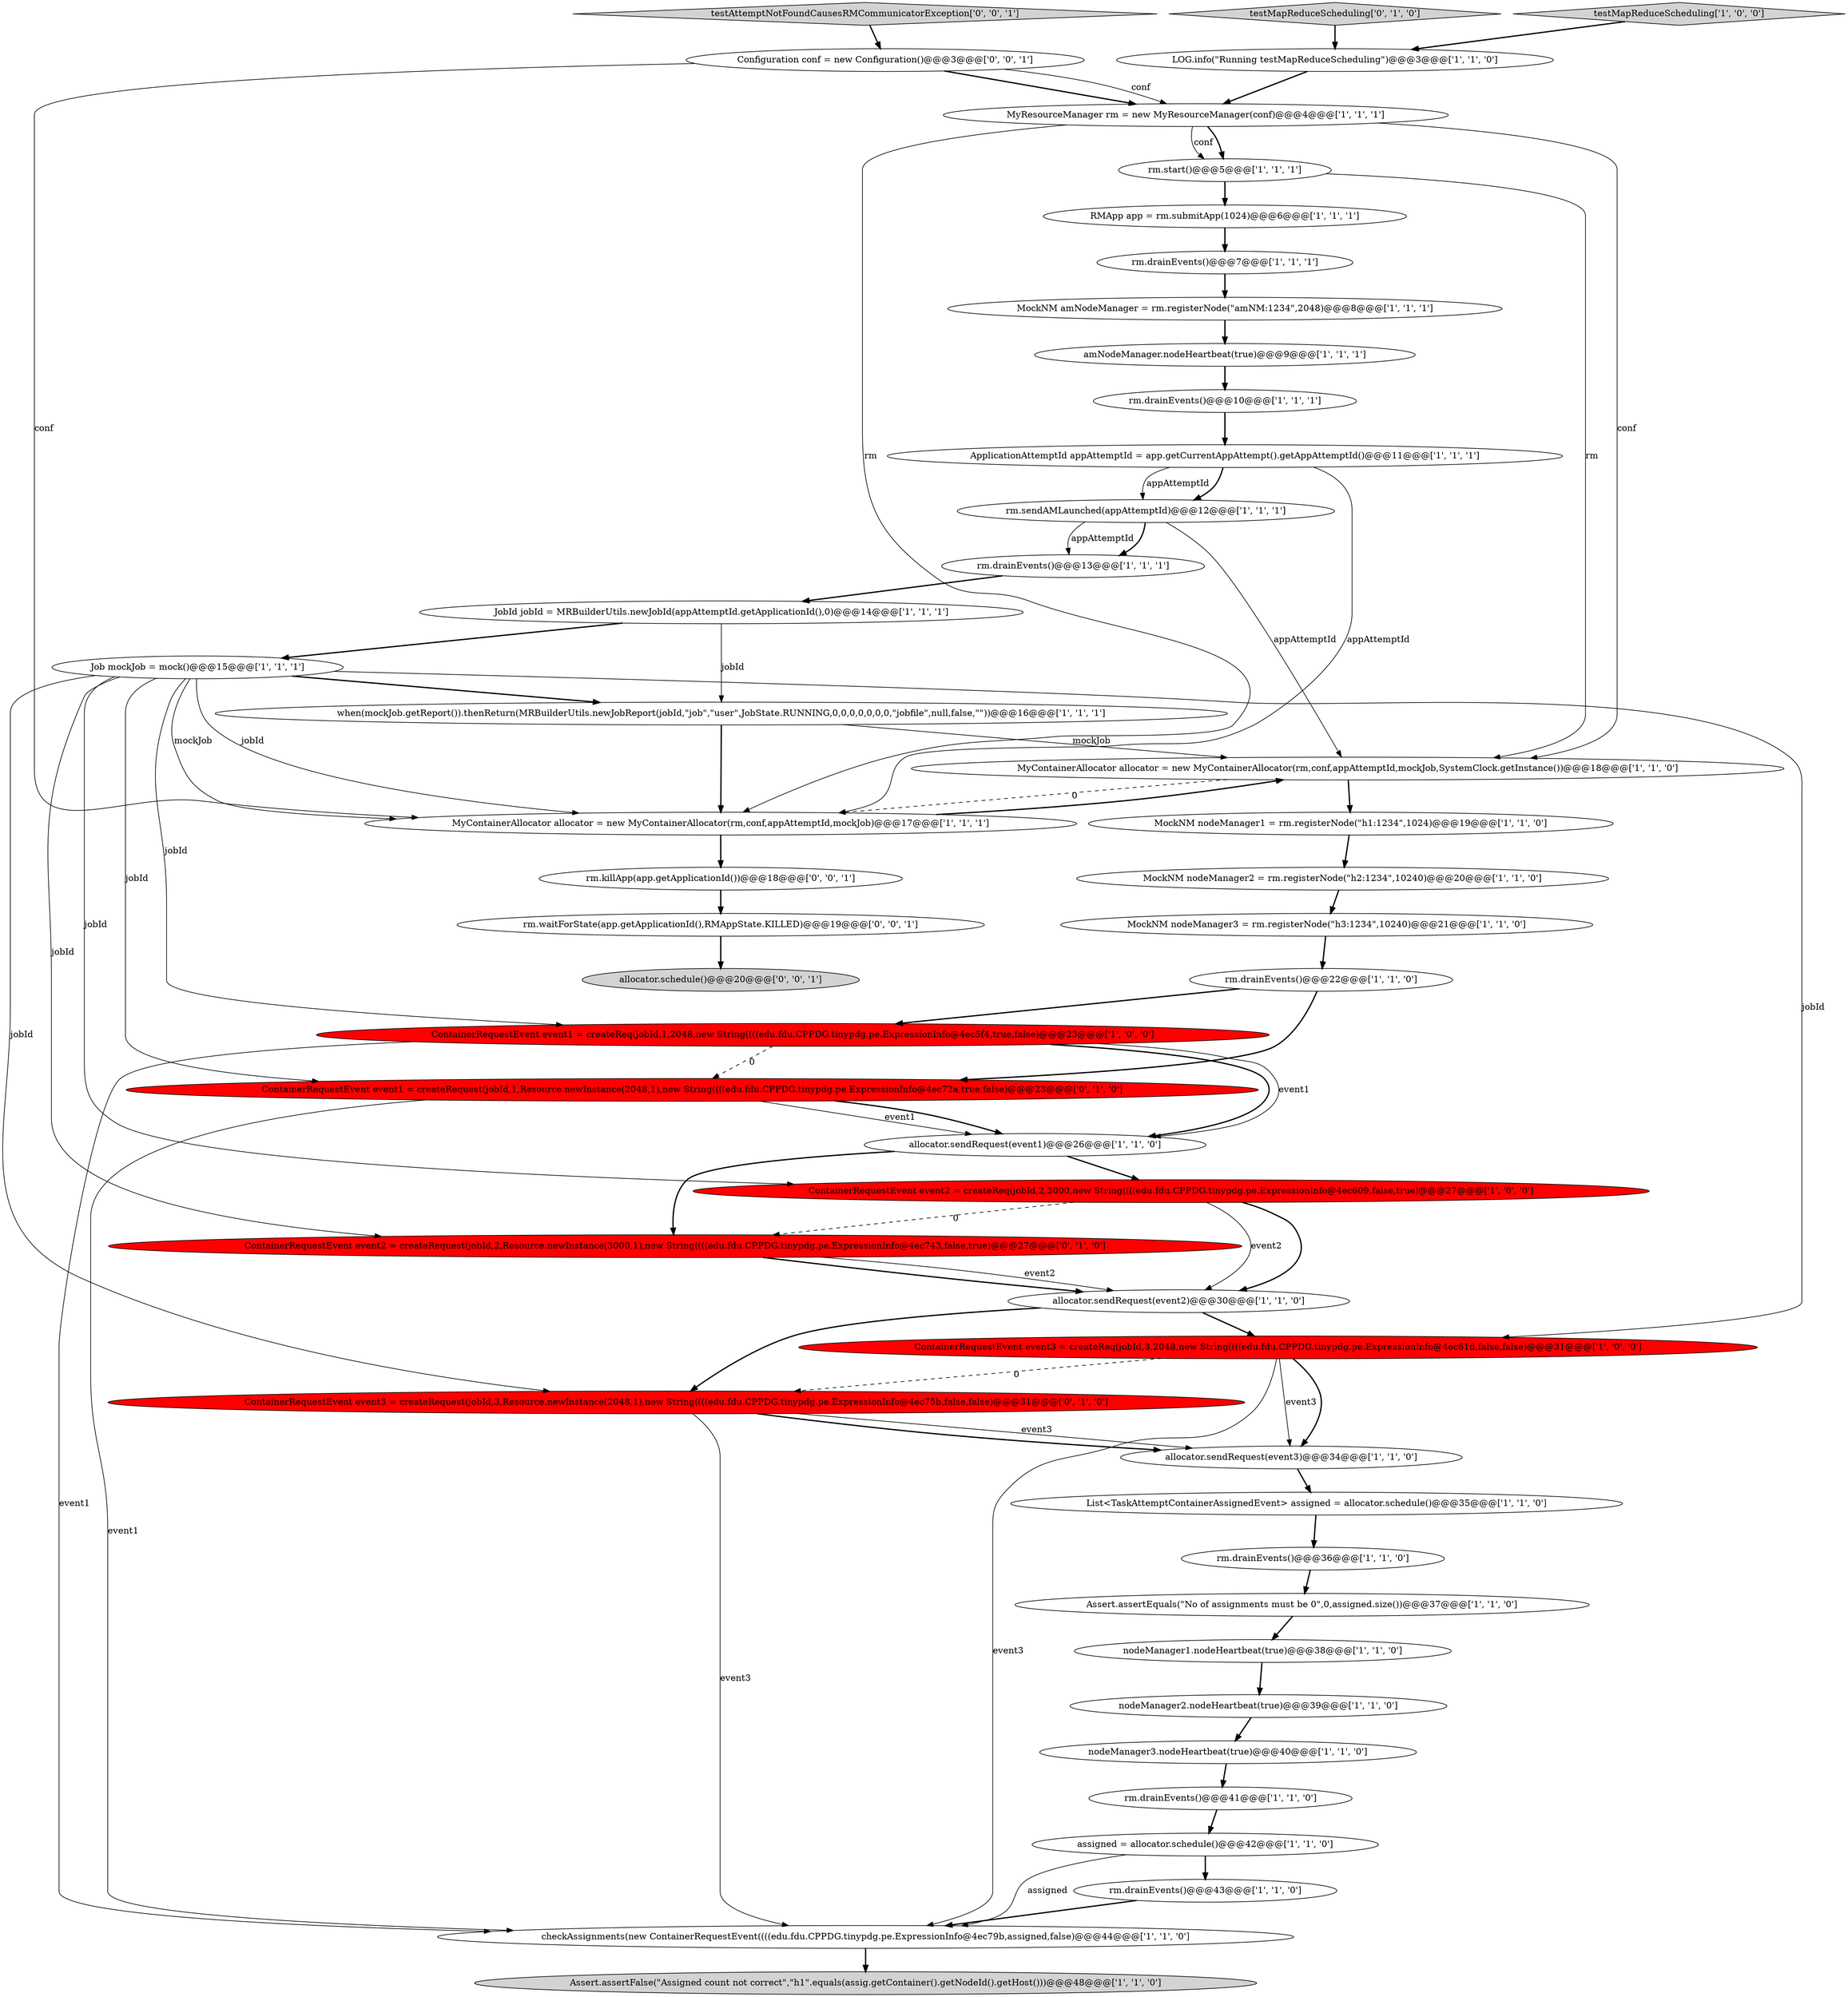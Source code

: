 digraph {
27 [style = filled, label = "rm.sendAMLaunched(appAttemptId)@@@12@@@['1', '1', '1']", fillcolor = white, shape = ellipse image = "AAA0AAABBB1BBB"];
5 [style = filled, label = "amNodeManager.nodeHeartbeat(true)@@@9@@@['1', '1', '1']", fillcolor = white, shape = ellipse image = "AAA0AAABBB1BBB"];
45 [style = filled, label = "rm.killApp(app.getApplicationId())@@@18@@@['0', '0', '1']", fillcolor = white, shape = ellipse image = "AAA0AAABBB3BBB"];
3 [style = filled, label = "MockNM nodeManager1 = rm.registerNode(\"h1:1234\",1024)@@@19@@@['1', '1', '0']", fillcolor = white, shape = ellipse image = "AAA0AAABBB1BBB"];
18 [style = filled, label = "rm.drainEvents()@@@41@@@['1', '1', '0']", fillcolor = white, shape = ellipse image = "AAA0AAABBB1BBB"];
26 [style = filled, label = "MockNM nodeManager2 = rm.registerNode(\"h2:1234\",10240)@@@20@@@['1', '1', '0']", fillcolor = white, shape = ellipse image = "AAA0AAABBB1BBB"];
37 [style = filled, label = "Assert.assertEquals(\"No of assignments must be 0\",0,assigned.size())@@@37@@@['1', '1', '0']", fillcolor = white, shape = ellipse image = "AAA0AAABBB1BBB"];
25 [style = filled, label = "Assert.assertFalse(\"Assigned count not correct\",\"h1\".equals(assig.getContainer().getNodeId().getHost()))@@@48@@@['1', '1', '0']", fillcolor = lightgray, shape = ellipse image = "AAA0AAABBB1BBB"];
12 [style = filled, label = "rm.start()@@@5@@@['1', '1', '1']", fillcolor = white, shape = ellipse image = "AAA0AAABBB1BBB"];
6 [style = filled, label = "ContainerRequestEvent event1 = createReq(jobId,1,2048,new String((((edu.fdu.CPPDG.tinypdg.pe.ExpressionInfo@4ec5f4,true,false)@@@23@@@['1', '0', '0']", fillcolor = red, shape = ellipse image = "AAA1AAABBB1BBB"];
39 [style = filled, label = "ContainerRequestEvent event3 = createRequest(jobId,3,Resource.newInstance(2048,1),new String((((edu.fdu.CPPDG.tinypdg.pe.ExpressionInfo@4ec75b,false,false)@@@31@@@['0', '1', '0']", fillcolor = red, shape = ellipse image = "AAA1AAABBB2BBB"];
36 [style = filled, label = "MockNM nodeManager3 = rm.registerNode(\"h3:1234\",10240)@@@21@@@['1', '1', '0']", fillcolor = white, shape = ellipse image = "AAA0AAABBB1BBB"];
8 [style = filled, label = "MockNM amNodeManager = rm.registerNode(\"amNM:1234\",2048)@@@8@@@['1', '1', '1']", fillcolor = white, shape = ellipse image = "AAA0AAABBB1BBB"];
20 [style = filled, label = "assigned = allocator.schedule()@@@42@@@['1', '1', '0']", fillcolor = white, shape = ellipse image = "AAA0AAABBB1BBB"];
32 [style = filled, label = "MyResourceManager rm = new MyResourceManager(conf)@@@4@@@['1', '1', '1']", fillcolor = white, shape = ellipse image = "AAA0AAABBB1BBB"];
43 [style = filled, label = "testAttemptNotFoundCausesRMCommunicatorException['0', '0', '1']", fillcolor = lightgray, shape = diamond image = "AAA0AAABBB3BBB"];
38 [style = filled, label = "ContainerRequestEvent event2 = createRequest(jobId,2,Resource.newInstance(3000,1),new String((((edu.fdu.CPPDG.tinypdg.pe.ExpressionInfo@4ec743,false,true)@@@27@@@['0', '1', '0']", fillcolor = red, shape = ellipse image = "AAA1AAABBB2BBB"];
35 [style = filled, label = "allocator.sendRequest(event2)@@@30@@@['1', '1', '0']", fillcolor = white, shape = ellipse image = "AAA0AAABBB1BBB"];
11 [style = filled, label = "testMapReduceScheduling['1', '0', '0']", fillcolor = lightgray, shape = diamond image = "AAA0AAABBB1BBB"];
19 [style = filled, label = "MyContainerAllocator allocator = new MyContainerAllocator(rm,conf,appAttemptId,mockJob)@@@17@@@['1', '1', '1']", fillcolor = white, shape = ellipse image = "AAA0AAABBB1BBB"];
29 [style = filled, label = "Job mockJob = mock()@@@15@@@['1', '1', '1']", fillcolor = white, shape = ellipse image = "AAA0AAABBB1BBB"];
33 [style = filled, label = "rm.drainEvents()@@@10@@@['1', '1', '1']", fillcolor = white, shape = ellipse image = "AAA0AAABBB1BBB"];
42 [style = filled, label = "rm.waitForState(app.getApplicationId(),RMAppState.KILLED)@@@19@@@['0', '0', '1']", fillcolor = white, shape = ellipse image = "AAA0AAABBB3BBB"];
2 [style = filled, label = "List<TaskAttemptContainerAssignedEvent> assigned = allocator.schedule()@@@35@@@['1', '1', '0']", fillcolor = white, shape = ellipse image = "AAA0AAABBB1BBB"];
28 [style = filled, label = "ContainerRequestEvent event3 = createReq(jobId,3,2048,new String((((edu.fdu.CPPDG.tinypdg.pe.ExpressionInfo@4ec61d,false,false)@@@31@@@['1', '0', '0']", fillcolor = red, shape = ellipse image = "AAA1AAABBB1BBB"];
1 [style = filled, label = "when(mockJob.getReport()).thenReturn(MRBuilderUtils.newJobReport(jobId,\"job\",\"user\",JobState.RUNNING,0,0,0,0,0,0,0,\"jobfile\",null,false,\"\"))@@@16@@@['1', '1', '1']", fillcolor = white, shape = ellipse image = "AAA0AAABBB1BBB"];
44 [style = filled, label = "allocator.schedule()@@@20@@@['0', '0', '1']", fillcolor = lightgray, shape = ellipse image = "AAA0AAABBB3BBB"];
22 [style = filled, label = "ApplicationAttemptId appAttemptId = app.getCurrentAppAttempt().getAppAttemptId()@@@11@@@['1', '1', '1']", fillcolor = white, shape = ellipse image = "AAA0AAABBB1BBB"];
9 [style = filled, label = "LOG.info(\"Running testMapReduceScheduling\")@@@3@@@['1', '1', '0']", fillcolor = white, shape = ellipse image = "AAA0AAABBB1BBB"];
16 [style = filled, label = "rm.drainEvents()@@@22@@@['1', '1', '0']", fillcolor = white, shape = ellipse image = "AAA0AAABBB1BBB"];
46 [style = filled, label = "Configuration conf = new Configuration()@@@3@@@['0', '0', '1']", fillcolor = white, shape = ellipse image = "AAA0AAABBB3BBB"];
40 [style = filled, label = "testMapReduceScheduling['0', '1', '0']", fillcolor = lightgray, shape = diamond image = "AAA0AAABBB2BBB"];
17 [style = filled, label = "nodeManager3.nodeHeartbeat(true)@@@40@@@['1', '1', '0']", fillcolor = white, shape = ellipse image = "AAA0AAABBB1BBB"];
7 [style = filled, label = "checkAssignments(new ContainerRequestEvent((((edu.fdu.CPPDG.tinypdg.pe.ExpressionInfo@4ec79b,assigned,false)@@@44@@@['1', '1', '0']", fillcolor = white, shape = ellipse image = "AAA0AAABBB1BBB"];
30 [style = filled, label = "nodeManager1.nodeHeartbeat(true)@@@38@@@['1', '1', '0']", fillcolor = white, shape = ellipse image = "AAA0AAABBB1BBB"];
4 [style = filled, label = "nodeManager2.nodeHeartbeat(true)@@@39@@@['1', '1', '0']", fillcolor = white, shape = ellipse image = "AAA0AAABBB1BBB"];
34 [style = filled, label = "MyContainerAllocator allocator = new MyContainerAllocator(rm,conf,appAttemptId,mockJob,SystemClock.getInstance())@@@18@@@['1', '1', '0']", fillcolor = white, shape = ellipse image = "AAA0AAABBB1BBB"];
23 [style = filled, label = "allocator.sendRequest(event3)@@@34@@@['1', '1', '0']", fillcolor = white, shape = ellipse image = "AAA0AAABBB1BBB"];
14 [style = filled, label = "allocator.sendRequest(event1)@@@26@@@['1', '1', '0']", fillcolor = white, shape = ellipse image = "AAA0AAABBB1BBB"];
15 [style = filled, label = "ContainerRequestEvent event2 = createReq(jobId,2,3000,new String((((edu.fdu.CPPDG.tinypdg.pe.ExpressionInfo@4ec609,false,true)@@@27@@@['1', '0', '0']", fillcolor = red, shape = ellipse image = "AAA1AAABBB1BBB"];
21 [style = filled, label = "rm.drainEvents()@@@36@@@['1', '1', '0']", fillcolor = white, shape = ellipse image = "AAA0AAABBB1BBB"];
10 [style = filled, label = "JobId jobId = MRBuilderUtils.newJobId(appAttemptId.getApplicationId(),0)@@@14@@@['1', '1', '1']", fillcolor = white, shape = ellipse image = "AAA0AAABBB1BBB"];
31 [style = filled, label = "rm.drainEvents()@@@7@@@['1', '1', '1']", fillcolor = white, shape = ellipse image = "AAA0AAABBB1BBB"];
41 [style = filled, label = "ContainerRequestEvent event1 = createRequest(jobId,1,Resource.newInstance(2048,1),new String((((edu.fdu.CPPDG.tinypdg.pe.ExpressionInfo@4ec72a,true,false)@@@23@@@['0', '1', '0']", fillcolor = red, shape = ellipse image = "AAA1AAABBB2BBB"];
13 [style = filled, label = "rm.drainEvents()@@@13@@@['1', '1', '1']", fillcolor = white, shape = ellipse image = "AAA0AAABBB1BBB"];
0 [style = filled, label = "RMApp app = rm.submitApp(1024)@@@6@@@['1', '1', '1']", fillcolor = white, shape = ellipse image = "AAA0AAABBB1BBB"];
24 [style = filled, label = "rm.drainEvents()@@@43@@@['1', '1', '0']", fillcolor = white, shape = ellipse image = "AAA0AAABBB1BBB"];
27->13 [style = bold, label=""];
13->10 [style = bold, label=""];
6->7 [style = solid, label="event1"];
46->32 [style = solid, label="conf"];
19->34 [style = bold, label=""];
22->19 [style = solid, label="appAttemptId"];
29->38 [style = solid, label="jobId"];
4->17 [style = bold, label=""];
10->1 [style = solid, label="jobId"];
5->33 [style = bold, label=""];
39->23 [style = solid, label="event3"];
32->19 [style = solid, label="rm"];
41->14 [style = solid, label="event1"];
32->12 [style = bold, label=""];
37->30 [style = bold, label=""];
16->6 [style = bold, label=""];
26->36 [style = bold, label=""];
9->32 [style = bold, label=""];
35->39 [style = bold, label=""];
3->26 [style = bold, label=""];
41->7 [style = solid, label="event1"];
28->23 [style = solid, label="event3"];
14->38 [style = bold, label=""];
40->9 [style = bold, label=""];
28->39 [style = dashed, label="0"];
38->35 [style = solid, label="event2"];
29->6 [style = solid, label="jobId"];
46->19 [style = solid, label="conf"];
34->19 [style = dashed, label="0"];
27->34 [style = solid, label="appAttemptId"];
11->9 [style = bold, label=""];
29->39 [style = solid, label="jobId"];
12->0 [style = bold, label=""];
27->13 [style = solid, label="appAttemptId"];
29->19 [style = solid, label="mockJob"];
15->35 [style = bold, label=""];
43->46 [style = bold, label=""];
1->34 [style = solid, label="mockJob"];
16->41 [style = bold, label=""];
6->14 [style = bold, label=""];
35->28 [style = bold, label=""];
15->38 [style = dashed, label="0"];
20->7 [style = solid, label="assigned"];
18->20 [style = bold, label=""];
19->45 [style = bold, label=""];
21->37 [style = bold, label=""];
42->44 [style = bold, label=""];
8->5 [style = bold, label=""];
22->27 [style = bold, label=""];
10->29 [style = bold, label=""];
34->3 [style = bold, label=""];
29->19 [style = solid, label="jobId"];
28->23 [style = bold, label=""];
2->21 [style = bold, label=""];
30->4 [style = bold, label=""];
29->15 [style = solid, label="jobId"];
29->28 [style = solid, label="jobId"];
17->18 [style = bold, label=""];
39->23 [style = bold, label=""];
28->7 [style = solid, label="event3"];
6->41 [style = dashed, label="0"];
45->42 [style = bold, label=""];
22->27 [style = solid, label="appAttemptId"];
36->16 [style = bold, label=""];
29->41 [style = solid, label="jobId"];
39->7 [style = solid, label="event3"];
14->15 [style = bold, label=""];
7->25 [style = bold, label=""];
6->14 [style = solid, label="event1"];
23->2 [style = bold, label=""];
29->1 [style = bold, label=""];
1->19 [style = bold, label=""];
20->24 [style = bold, label=""];
24->7 [style = bold, label=""];
38->35 [style = bold, label=""];
46->32 [style = bold, label=""];
32->12 [style = solid, label="conf"];
31->8 [style = bold, label=""];
12->34 [style = solid, label="rm"];
33->22 [style = bold, label=""];
41->14 [style = bold, label=""];
32->34 [style = solid, label="conf"];
0->31 [style = bold, label=""];
15->35 [style = solid, label="event2"];
}
